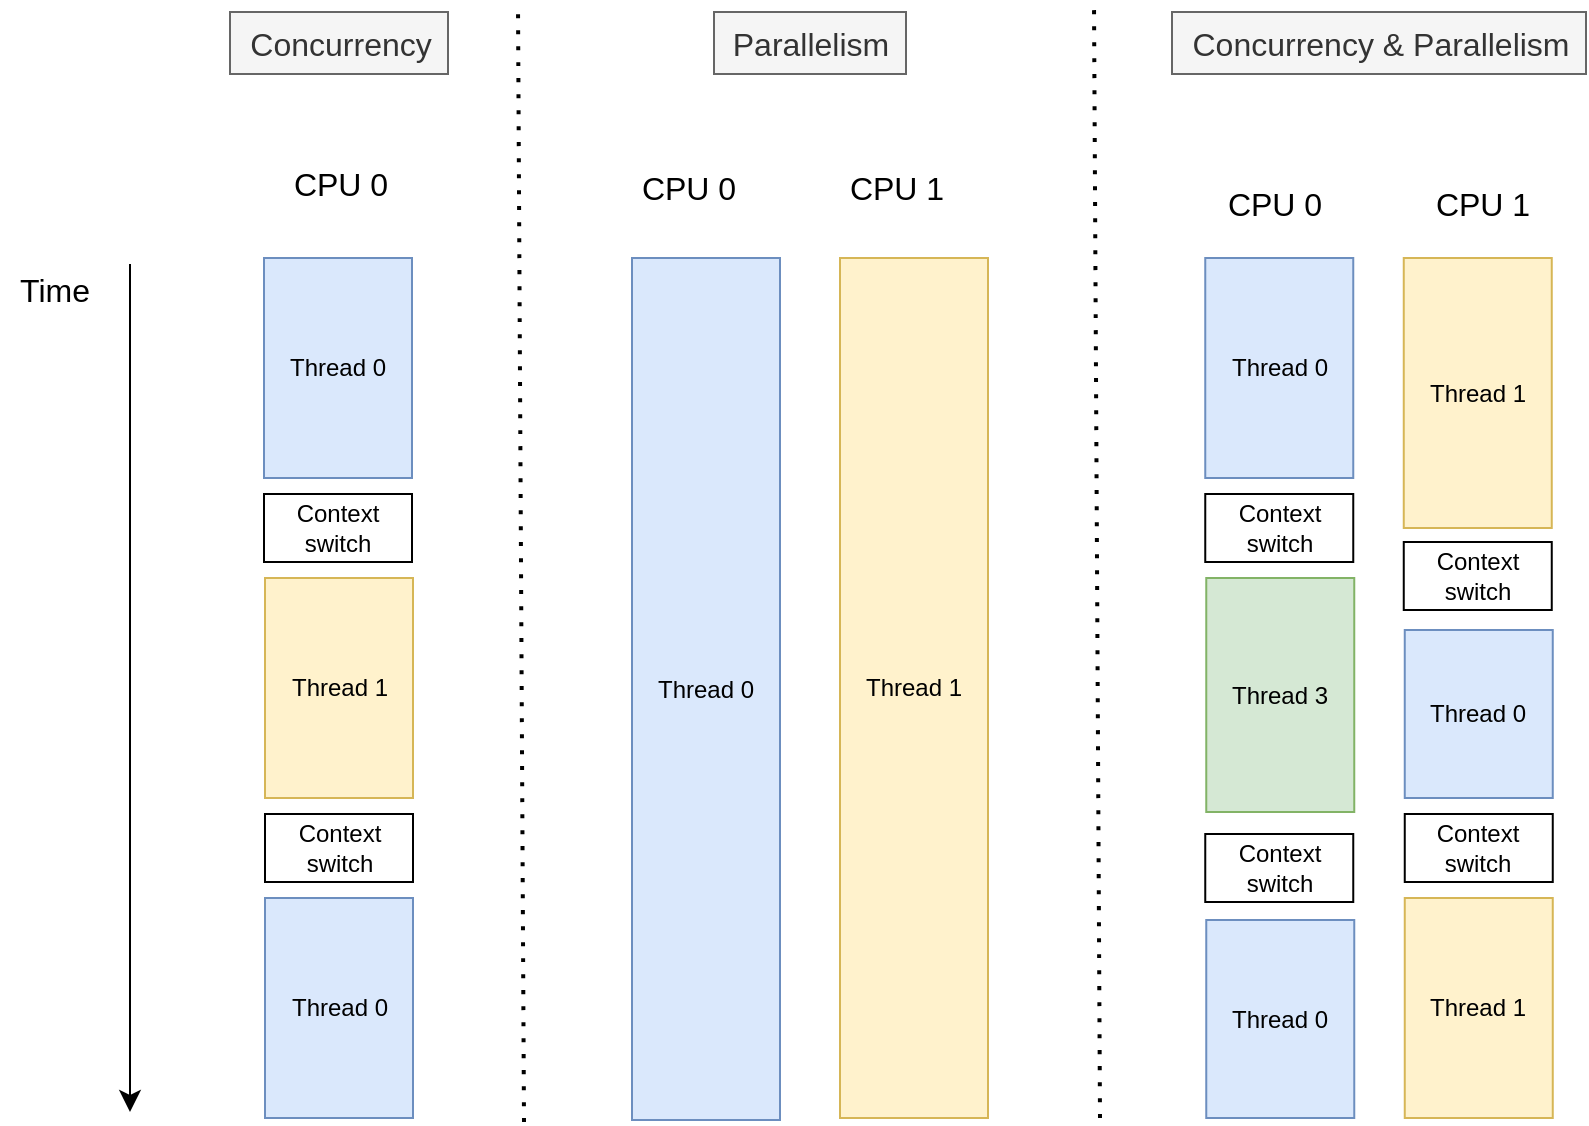 <mxfile version="24.0.4" type="device">
  <diagram name="Page-1" id="6zOl7idmhi1Rl5u_6ZUn">
    <mxGraphModel dx="1048" dy="538" grid="0" gridSize="10" guides="1" tooltips="1" connect="1" arrows="1" fold="1" page="0" pageScale="1" pageWidth="827" pageHeight="1169" math="0" shadow="0">
      <root>
        <mxCell id="0" />
        <mxCell id="1" parent="0" />
        <mxCell id="YC68AUHZQJWw9kAWprd--1" value="Thread 0" style="rounded=0;whiteSpace=wrap;html=1;fillColor=#dae8fc;strokeColor=#6c8ebf;" parent="1" vertex="1">
          <mxGeometry x="-63" y="148" width="74" height="110" as="geometry" />
        </mxCell>
        <mxCell id="YC68AUHZQJWw9kAWprd--2" value="CPU 0" style="text;html=1;align=center;verticalAlign=middle;resizable=0;points=[];autosize=1;strokeColor=none;fillColor=none;fontSize=16;" parent="1" vertex="1">
          <mxGeometry x="-58" y="95" width="65" height="31" as="geometry" />
        </mxCell>
        <mxCell id="YC68AUHZQJWw9kAWprd--3" value="" style="endArrow=classic;html=1;rounded=0;fontSize=12;startSize=8;endSize=8;curved=1;" parent="1" edge="1">
          <mxGeometry width="50" height="50" relative="1" as="geometry">
            <mxPoint x="-130" y="151" as="sourcePoint" />
            <mxPoint x="-130" y="575" as="targetPoint" />
          </mxGeometry>
        </mxCell>
        <mxCell id="YC68AUHZQJWw9kAWprd--4" value="Time" style="text;html=1;align=center;verticalAlign=middle;resizable=0;points=[];autosize=1;strokeColor=none;fillColor=none;fontSize=16;" parent="1" vertex="1">
          <mxGeometry x="-195" y="148" width="53" height="31" as="geometry" />
        </mxCell>
        <mxCell id="YC68AUHZQJWw9kAWprd--5" value="Thread 1" style="rounded=0;whiteSpace=wrap;html=1;fillColor=#fff2cc;strokeColor=#d6b656;" parent="1" vertex="1">
          <mxGeometry x="-62.5" y="308" width="74" height="110" as="geometry" />
        </mxCell>
        <mxCell id="YC68AUHZQJWw9kAWprd--6" value="Context switch" style="rounded=0;whiteSpace=wrap;html=1;" parent="1" vertex="1">
          <mxGeometry x="-63" y="266" width="74" height="34" as="geometry" />
        </mxCell>
        <mxCell id="YC68AUHZQJWw9kAWprd--7" value="Context switch" style="rounded=0;whiteSpace=wrap;html=1;" parent="1" vertex="1">
          <mxGeometry x="-62.5" y="426" width="74" height="34" as="geometry" />
        </mxCell>
        <mxCell id="YC68AUHZQJWw9kAWprd--8" value="Thread 0" style="rounded=0;whiteSpace=wrap;html=1;fillColor=#dae8fc;strokeColor=#6c8ebf;" parent="1" vertex="1">
          <mxGeometry x="-62.5" y="468" width="74" height="110" as="geometry" />
        </mxCell>
        <mxCell id="YC68AUHZQJWw9kAWprd--9" value="Concurrency" style="text;html=1;align=center;verticalAlign=middle;resizable=0;points=[];autosize=1;strokeColor=#666666;fillColor=#f5f5f5;fontSize=16;fontColor=#333333;" parent="1" vertex="1">
          <mxGeometry x="-80" y="25" width="109" height="31" as="geometry" />
        </mxCell>
        <mxCell id="YC68AUHZQJWw9kAWprd--10" value="Thread 0" style="rounded=0;whiteSpace=wrap;html=1;fillColor=#dae8fc;strokeColor=#6c8ebf;" parent="1" vertex="1">
          <mxGeometry x="121" y="148" width="74" height="431" as="geometry" />
        </mxCell>
        <mxCell id="YC68AUHZQJWw9kAWprd--11" value="CPU 0" style="text;html=1;align=center;verticalAlign=middle;resizable=0;points=[];autosize=1;strokeColor=none;fillColor=none;fontSize=16;" parent="1" vertex="1">
          <mxGeometry x="116" y="97" width="65" height="31" as="geometry" />
        </mxCell>
        <mxCell id="YC68AUHZQJWw9kAWprd--16" value="Parallelism" style="text;html=1;align=center;verticalAlign=middle;resizable=0;points=[];autosize=1;strokeColor=#666666;fillColor=#f5f5f5;fontSize=16;fontColor=#333333;" parent="1" vertex="1">
          <mxGeometry x="162" y="25" width="96" height="31" as="geometry" />
        </mxCell>
        <mxCell id="YC68AUHZQJWw9kAWprd--17" value="Thread 1" style="rounded=0;whiteSpace=wrap;html=1;fillColor=#fff2cc;strokeColor=#d6b656;" parent="1" vertex="1">
          <mxGeometry x="225" y="148" width="74" height="430" as="geometry" />
        </mxCell>
        <mxCell id="YC68AUHZQJWw9kAWprd--18" value="CPU 1" style="text;html=1;align=center;verticalAlign=middle;resizable=0;points=[];autosize=1;strokeColor=none;fillColor=none;fontSize=16;" parent="1" vertex="1">
          <mxGeometry x="220" y="97" width="65" height="31" as="geometry" />
        </mxCell>
        <mxCell id="YC68AUHZQJWw9kAWprd--23" value="" style="endArrow=none;dashed=1;html=1;dashPattern=1 3;strokeWidth=2;rounded=0;fontSize=12;startSize=8;endSize=8;curved=1;" parent="1" edge="1">
          <mxGeometry width="50" height="50" relative="1" as="geometry">
            <mxPoint x="67" y="580" as="sourcePoint" />
            <mxPoint x="64" y="21" as="targetPoint" />
          </mxGeometry>
        </mxCell>
        <mxCell id="YC68AUHZQJWw9kAWprd--25" value="CPU 0" style="text;html=1;align=center;verticalAlign=middle;resizable=0;points=[];autosize=1;strokeColor=none;fillColor=none;fontSize=16;" parent="1" vertex="1">
          <mxGeometry x="409" y="105" width="65" height="31" as="geometry" />
        </mxCell>
        <mxCell id="YC68AUHZQJWw9kAWprd--26" value="Concurrency &amp;amp; Parallelism" style="text;html=1;align=center;verticalAlign=middle;resizable=0;points=[];autosize=1;strokeColor=#666666;fillColor=#f5f5f5;fontSize=16;fontColor=#333333;" parent="1" vertex="1">
          <mxGeometry x="391" y="25" width="207" height="31" as="geometry" />
        </mxCell>
        <mxCell id="YC68AUHZQJWw9kAWprd--28" value="CPU 1" style="text;html=1;align=center;verticalAlign=middle;resizable=0;points=[];autosize=1;strokeColor=none;fillColor=none;fontSize=16;" parent="1" vertex="1">
          <mxGeometry x="513" y="105" width="65" height="31" as="geometry" />
        </mxCell>
        <mxCell id="YC68AUHZQJWw9kAWprd--29" value="" style="endArrow=none;dashed=1;html=1;dashPattern=1 3;strokeWidth=2;rounded=0;fontSize=12;startSize=8;endSize=8;curved=1;" parent="1" edge="1">
          <mxGeometry width="50" height="50" relative="1" as="geometry">
            <mxPoint x="355" y="578" as="sourcePoint" />
            <mxPoint x="352" y="20" as="targetPoint" />
          </mxGeometry>
        </mxCell>
        <mxCell id="YC68AUHZQJWw9kAWprd--30" value="Thread 0" style="rounded=0;whiteSpace=wrap;html=1;fillColor=#dae8fc;strokeColor=#6c8ebf;" parent="1" vertex="1">
          <mxGeometry x="407.63" y="148" width="74" height="110" as="geometry" />
        </mxCell>
        <mxCell id="YC68AUHZQJWw9kAWprd--31" value="Thread 3" style="rounded=0;whiteSpace=wrap;html=1;fillColor=#d5e8d4;strokeColor=#82b366;" parent="1" vertex="1">
          <mxGeometry x="408.13" y="308" width="74" height="117" as="geometry" />
        </mxCell>
        <mxCell id="YC68AUHZQJWw9kAWprd--32" value="Context switch" style="rounded=0;whiteSpace=wrap;html=1;" parent="1" vertex="1">
          <mxGeometry x="407.63" y="266" width="74" height="34" as="geometry" />
        </mxCell>
        <mxCell id="YC68AUHZQJWw9kAWprd--33" value="Context switch" style="rounded=0;whiteSpace=wrap;html=1;" parent="1" vertex="1">
          <mxGeometry x="407.63" y="436" width="74" height="34" as="geometry" />
        </mxCell>
        <mxCell id="YC68AUHZQJWw9kAWprd--34" value="Thread 0" style="rounded=0;whiteSpace=wrap;html=1;fillColor=#dae8fc;strokeColor=#6c8ebf;" parent="1" vertex="1">
          <mxGeometry x="408.13" y="479" width="74" height="99" as="geometry" />
        </mxCell>
        <mxCell id="YC68AUHZQJWw9kAWprd--35" value="Thread 1" style="rounded=0;whiteSpace=wrap;html=1;fillColor=#fff2cc;strokeColor=#d6b656;" parent="1" vertex="1">
          <mxGeometry x="506.88" y="148" width="74" height="135" as="geometry" />
        </mxCell>
        <mxCell id="YC68AUHZQJWw9kAWprd--36" value="Thread 0" style="rounded=0;whiteSpace=wrap;html=1;fillColor=#dae8fc;strokeColor=#6c8ebf;" parent="1" vertex="1">
          <mxGeometry x="507.38" y="334" width="74" height="84" as="geometry" />
        </mxCell>
        <mxCell id="YC68AUHZQJWw9kAWprd--37" value="Context switch" style="rounded=0;whiteSpace=wrap;html=1;" parent="1" vertex="1">
          <mxGeometry x="506.88" y="290" width="74" height="34" as="geometry" />
        </mxCell>
        <mxCell id="YC68AUHZQJWw9kAWprd--38" value="Context switch" style="rounded=0;whiteSpace=wrap;html=1;" parent="1" vertex="1">
          <mxGeometry x="507.38" y="426" width="74" height="34" as="geometry" />
        </mxCell>
        <mxCell id="YC68AUHZQJWw9kAWprd--39" value="Thread 1" style="rounded=0;whiteSpace=wrap;html=1;fillColor=#fff2cc;strokeColor=#d6b656;" parent="1" vertex="1">
          <mxGeometry x="507.38" y="468" width="74" height="110" as="geometry" />
        </mxCell>
      </root>
    </mxGraphModel>
  </diagram>
</mxfile>
